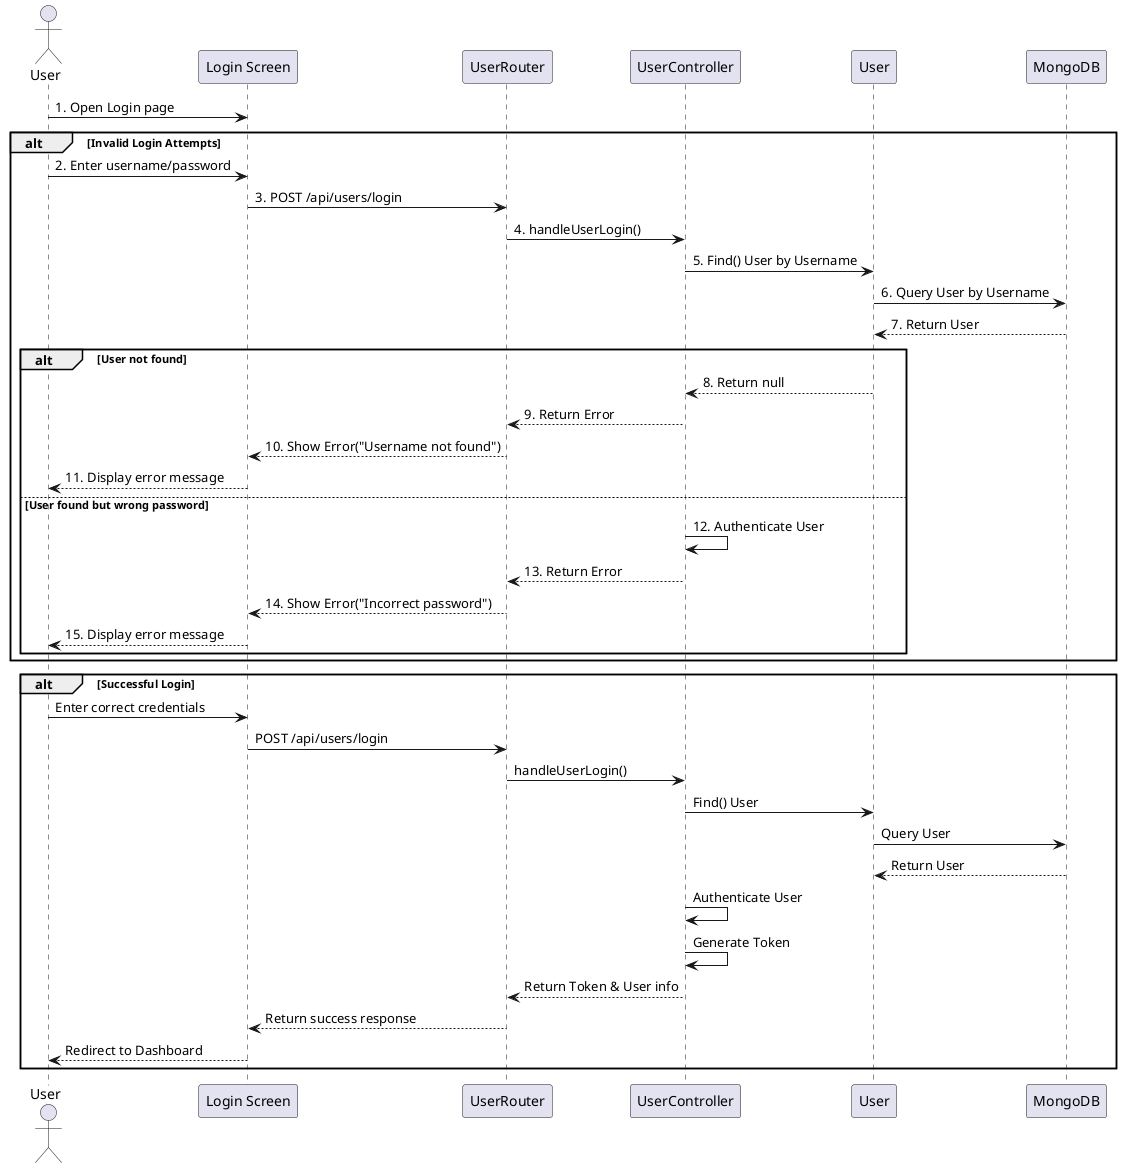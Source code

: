 @startuml
actor User
participant "Login Screen" as UI
participant UserRouter
participant UserController
participant User as UserModel
participant MongoDB

User -> UI: 1. Open Login page
alt Invalid Login Attempts
    User -> UI: 2. Enter username/password
    UI -> UserRouter: 3. POST /api/users/login
    UserRouter -> UserController: 4. handleUserLogin()
    UserController -> UserModel: 5. Find() User by Username
    UserModel -> MongoDB: 6. Query User by Username
    MongoDB --> UserModel: 7. Return User
    
    alt User not found
        UserModel --> UserController: 8. Return null
        UserController --> UserRouter: 9. Return Error
        UserRouter --> UI: 10. Show Error("Username not found")
        UI --> User: 11. Display error message
    else User found but wrong password
        UserController -> UserController: 12. Authenticate User
        UserController --> UserRouter: 13. Return Error
        UserRouter --> UI: 14. Show Error("Incorrect password")
        UI --> User: 15. Display error message
    end
end

alt Successful Login
    User -> UI: Enter correct credentials
    UI -> UserRouter: POST /api/users/login
    UserRouter -> UserController: handleUserLogin()
    UserController -> UserModel: Find() User
    UserModel -> MongoDB: Query User
    MongoDB --> UserModel: Return User
    UserController -> UserController: Authenticate User
    UserController -> UserController: Generate Token
    UserController --> UserRouter: Return Token & User info
    UserRouter --> UI: Return success response
    UI --> User: Redirect to Dashboard
end

@enduml